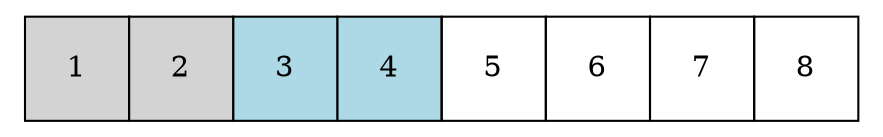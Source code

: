 digraph G
{
    shape = none
        label = <<table border="0" cellspacing="0">
        <tr>
        <td port="port4" width="50" height="50" border="1" bgcolor="lightgray">1</td>
        <td port="port2" width="50" height="50" border="1" bgcolor="lightgray">2</td>
        <td port="port0" width="50" height="50" border="1" bgcolor="lightblue">3</td>
        <td port="port7" width="50" height="50" border="1" bgcolor="lightblue">4</td>
        <td port="port3" width="50" height="50" border="1">5</td>
        <td port="port6" width="50" height="50" border="1">6</td>
        <td port="port1" width="50" height="50" border="1">7</td>
        <td port="port5" width="50" height="50" border="1">8</td>
        </tr>
        </table>>
}

